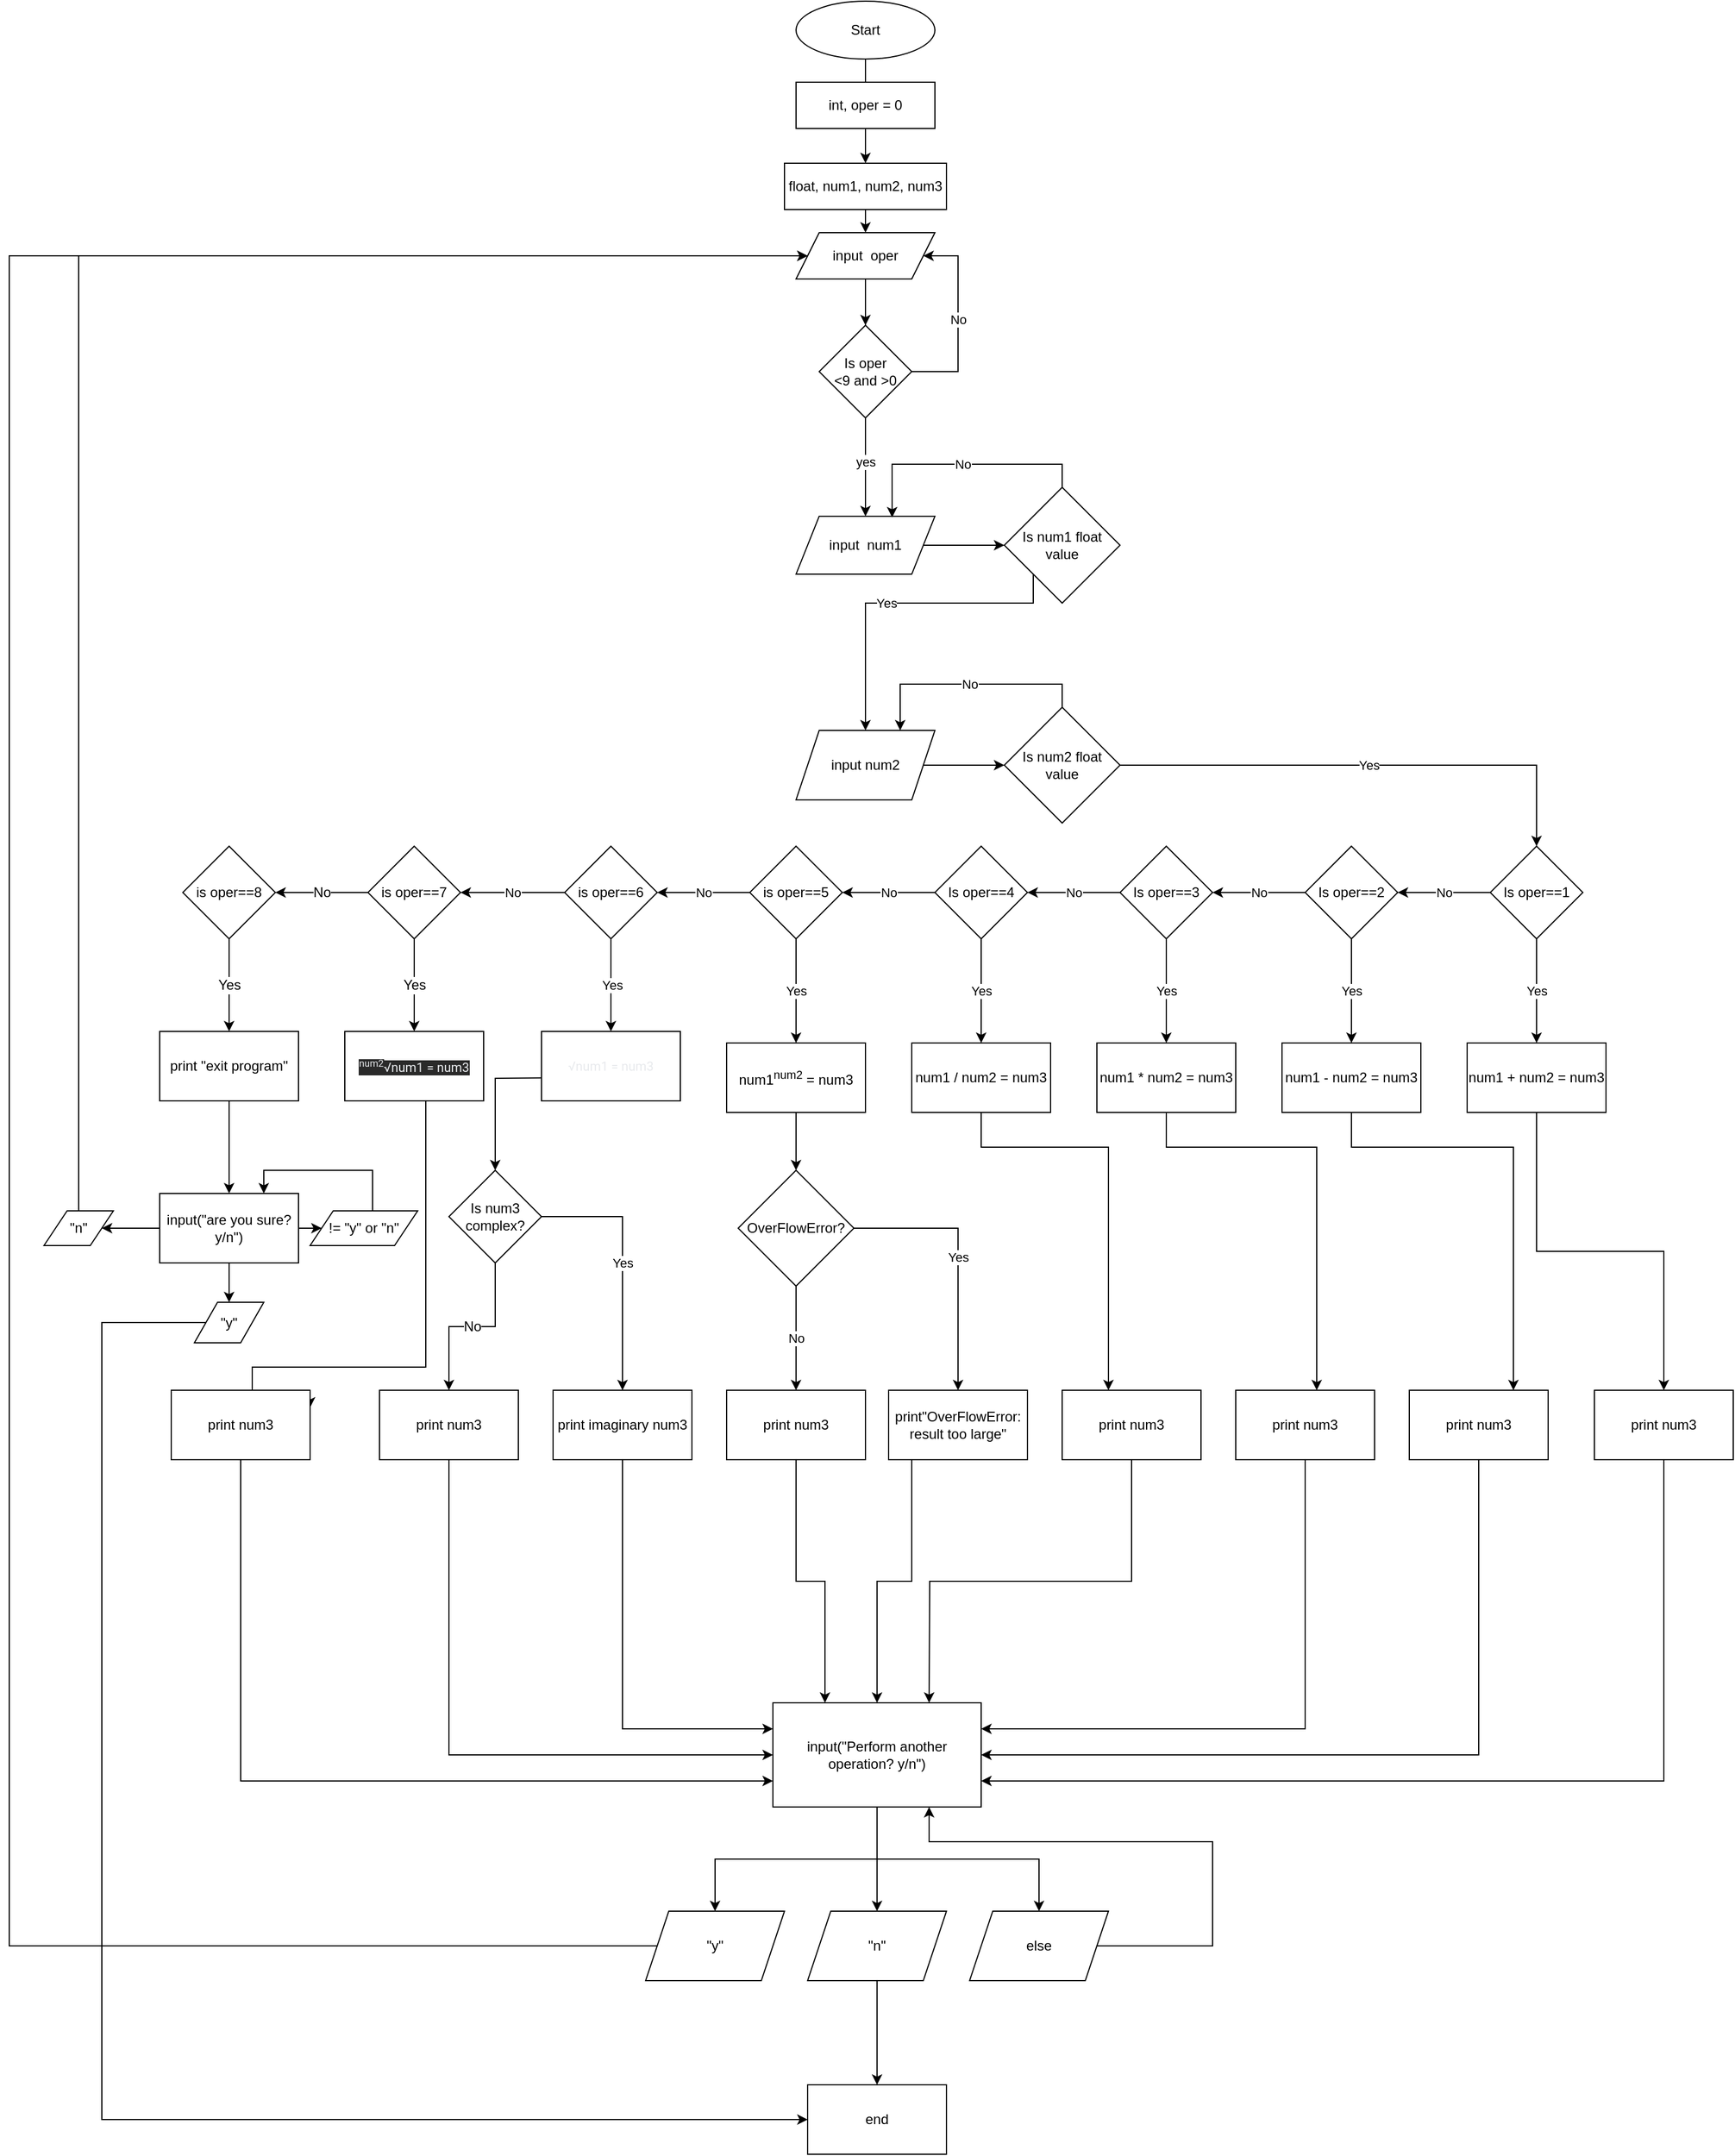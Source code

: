 <mxfile version="20.4.0" type="github">
  <diagram id="C5RBs43oDa-KdzZeNtuy" name="Page-1">
    <mxGraphModel dx="4382" dy="1985" grid="1" gridSize="10" guides="1" tooltips="1" connect="1" arrows="1" fold="1" page="1" pageScale="1" pageWidth="827" pageHeight="1169" math="0" shadow="0">
      <root>
        <mxCell id="WIyWlLk6GJQsqaUBKTNV-0" />
        <mxCell id="WIyWlLk6GJQsqaUBKTNV-1" parent="WIyWlLk6GJQsqaUBKTNV-0" />
        <mxCell id="-YOq-ZwgpyRppSrnesVt-1" value="Start" style="ellipse;whiteSpace=wrap;html=1;" vertex="1" parent="WIyWlLk6GJQsqaUBKTNV-1">
          <mxGeometry x="-70" y="10" width="120" height="50" as="geometry" />
        </mxCell>
        <mxCell id="-YOq-ZwgpyRppSrnesVt-4" value="float, num1, num2, num3" style="rounded=0;whiteSpace=wrap;html=1;" vertex="1" parent="WIyWlLk6GJQsqaUBKTNV-1">
          <mxGeometry x="-80" y="150" width="140" height="40" as="geometry" />
        </mxCell>
        <mxCell id="-YOq-ZwgpyRppSrnesVt-28" value="" style="edgeStyle=orthogonalEdgeStyle;rounded=0;orthogonalLoop=1;jettySize=auto;html=1;" edge="1" parent="WIyWlLk6GJQsqaUBKTNV-1" source="-YOq-ZwgpyRppSrnesVt-6" target="-YOq-ZwgpyRppSrnesVt-27">
          <mxGeometry relative="1" as="geometry" />
        </mxCell>
        <mxCell id="-YOq-ZwgpyRppSrnesVt-6" value="input&amp;nbsp; oper" style="shape=parallelogram;perimeter=parallelogramPerimeter;whiteSpace=wrap;html=1;fixedSize=1;fontFamily=Helvetica;fontSize=12;fontColor=default;align=center;strokeColor=default;fillColor=default;" vertex="1" parent="WIyWlLk6GJQsqaUBKTNV-1">
          <mxGeometry x="-70" y="210" width="120" height="40" as="geometry" />
        </mxCell>
        <mxCell id="-YOq-ZwgpyRppSrnesVt-7" value="" style="endArrow=classic;html=1;rounded=0;exitX=0.5;exitY=1;exitDx=0;exitDy=0;" edge="1" parent="WIyWlLk6GJQsqaUBKTNV-1" source="-YOq-ZwgpyRppSrnesVt-4" target="-YOq-ZwgpyRppSrnesVt-6">
          <mxGeometry width="50" height="50" relative="1" as="geometry">
            <mxPoint x="130" y="380" as="sourcePoint" />
            <mxPoint x="130" y="430" as="targetPoint" />
          </mxGeometry>
        </mxCell>
        <mxCell id="-YOq-ZwgpyRppSrnesVt-49" value="" style="edgeStyle=orthogonalEdgeStyle;rounded=0;orthogonalLoop=1;jettySize=auto;html=1;" edge="1" parent="WIyWlLk6GJQsqaUBKTNV-1" source="-YOq-ZwgpyRppSrnesVt-8" target="-YOq-ZwgpyRppSrnesVt-38">
          <mxGeometry relative="1" as="geometry" />
        </mxCell>
        <mxCell id="-YOq-ZwgpyRppSrnesVt-8" value="input&amp;nbsp; num1" style="shape=parallelogram;perimeter=parallelogramPerimeter;whiteSpace=wrap;html=1;fixedSize=1;fontFamily=Helvetica;fontSize=12;fontColor=default;align=center;strokeColor=default;fillColor=default;" vertex="1" parent="WIyWlLk6GJQsqaUBKTNV-1">
          <mxGeometry x="-70" y="455" width="120" height="50" as="geometry" />
        </mxCell>
        <mxCell id="-YOq-ZwgpyRppSrnesVt-9" value="yes" style="endArrow=classic;html=1;rounded=0;entryX=0.5;entryY=0;entryDx=0;entryDy=0;exitX=0.5;exitY=1;exitDx=0;exitDy=0;startArrow=none;" edge="1" parent="WIyWlLk6GJQsqaUBKTNV-1" source="-YOq-ZwgpyRppSrnesVt-27" target="-YOq-ZwgpyRppSrnesVt-8">
          <mxGeometry x="-0.111" width="50" height="50" relative="1" as="geometry">
            <mxPoint x="130" y="280" as="sourcePoint" />
            <mxPoint x="180" y="230" as="targetPoint" />
            <mxPoint as="offset" />
          </mxGeometry>
        </mxCell>
        <mxCell id="-YOq-ZwgpyRppSrnesVt-26" value="" style="edgeStyle=orthogonalEdgeStyle;rounded=0;orthogonalLoop=1;jettySize=auto;html=1;" edge="1" parent="WIyWlLk6GJQsqaUBKTNV-1" source="-YOq-ZwgpyRppSrnesVt-3" target="-YOq-ZwgpyRppSrnesVt-4">
          <mxGeometry relative="1" as="geometry" />
        </mxCell>
        <mxCell id="-YOq-ZwgpyRppSrnesVt-3" value="int, oper = 0" style="rounded=0;whiteSpace=wrap;html=1;" vertex="1" parent="WIyWlLk6GJQsqaUBKTNV-1">
          <mxGeometry x="-70" y="80" width="120" height="40" as="geometry" />
        </mxCell>
        <mxCell id="-YOq-ZwgpyRppSrnesVt-22" value="" style="endArrow=none;html=1;rounded=0;exitX=0.5;exitY=1;exitDx=0;exitDy=0;" edge="1" parent="WIyWlLk6GJQsqaUBKTNV-1" source="-YOq-ZwgpyRppSrnesVt-1" target="-YOq-ZwgpyRppSrnesVt-3">
          <mxGeometry width="50" height="50" relative="1" as="geometry">
            <mxPoint x="-10" y="-140" as="sourcePoint" />
            <mxPoint x="-10" y="210" as="targetPoint" />
          </mxGeometry>
        </mxCell>
        <mxCell id="-YOq-ZwgpyRppSrnesVt-29" value="No" style="edgeStyle=orthogonalEdgeStyle;rounded=0;orthogonalLoop=1;jettySize=auto;html=1;exitX=1;exitY=0.5;exitDx=0;exitDy=0;entryX=1;entryY=0.5;entryDx=0;entryDy=0;" edge="1" parent="WIyWlLk6GJQsqaUBKTNV-1" source="-YOq-ZwgpyRppSrnesVt-27" target="-YOq-ZwgpyRppSrnesVt-6">
          <mxGeometry relative="1" as="geometry">
            <mxPoint x="120" y="340" as="targetPoint" />
            <Array as="points">
              <mxPoint x="70" y="330" />
              <mxPoint x="70" y="230" />
            </Array>
          </mxGeometry>
        </mxCell>
        <mxCell id="-YOq-ZwgpyRppSrnesVt-27" value="Is oper&lt;br&gt;&amp;lt;9 and &amp;gt;0" style="rhombus;whiteSpace=wrap;html=1;rounded=0;" vertex="1" parent="WIyWlLk6GJQsqaUBKTNV-1">
          <mxGeometry x="-50" y="290" width="80" height="80" as="geometry" />
        </mxCell>
        <mxCell id="-YOq-ZwgpyRppSrnesVt-30" value="" style="endArrow=none;html=1;rounded=0;entryX=0.5;entryY=0;entryDx=0;entryDy=0;exitX=0.5;exitY=1;exitDx=0;exitDy=0;" edge="1" parent="WIyWlLk6GJQsqaUBKTNV-1" source="-YOq-ZwgpyRppSrnesVt-6" target="-YOq-ZwgpyRppSrnesVt-27">
          <mxGeometry width="50" height="50" relative="1" as="geometry">
            <mxPoint x="-10" y="320" as="sourcePoint" />
            <mxPoint x="-10" y="410" as="targetPoint" />
          </mxGeometry>
        </mxCell>
        <mxCell id="-YOq-ZwgpyRppSrnesVt-53" value="" style="edgeStyle=orthogonalEdgeStyle;rounded=0;orthogonalLoop=1;jettySize=auto;html=1;" edge="1" parent="WIyWlLk6GJQsqaUBKTNV-1" source="-YOq-ZwgpyRppSrnesVt-41" target="-YOq-ZwgpyRppSrnesVt-52">
          <mxGeometry relative="1" as="geometry" />
        </mxCell>
        <mxCell id="-YOq-ZwgpyRppSrnesVt-41" value="input num2" style="shape=parallelogram;perimeter=parallelogramPerimeter;whiteSpace=wrap;html=1;fixedSize=1;fontFamily=Helvetica;fontSize=12;fontColor=default;align=center;strokeColor=default;fillColor=default;" vertex="1" parent="WIyWlLk6GJQsqaUBKTNV-1">
          <mxGeometry x="-70" y="640" width="120" height="60" as="geometry" />
        </mxCell>
        <mxCell id="-YOq-ZwgpyRppSrnesVt-50" value="No" style="edgeStyle=orthogonalEdgeStyle;rounded=0;orthogonalLoop=1;jettySize=auto;html=1;exitX=0.5;exitY=0;exitDx=0;exitDy=0;entryX=0.692;entryY=0.02;entryDx=0;entryDy=0;entryPerimeter=0;" edge="1" parent="WIyWlLk6GJQsqaUBKTNV-1" source="-YOq-ZwgpyRppSrnesVt-38" target="-YOq-ZwgpyRppSrnesVt-8">
          <mxGeometry relative="1" as="geometry" />
        </mxCell>
        <mxCell id="-YOq-ZwgpyRppSrnesVt-51" value="Yes" style="edgeStyle=orthogonalEdgeStyle;rounded=0;orthogonalLoop=1;jettySize=auto;html=1;exitX=0;exitY=1;exitDx=0;exitDy=0;entryX=0.5;entryY=0;entryDx=0;entryDy=0;" edge="1" parent="WIyWlLk6GJQsqaUBKTNV-1" source="-YOq-ZwgpyRppSrnesVt-38" target="-YOq-ZwgpyRppSrnesVt-41">
          <mxGeometry x="0.091" relative="1" as="geometry">
            <Array as="points">
              <mxPoint x="135" y="530" />
              <mxPoint x="-10" y="530" />
            </Array>
            <mxPoint as="offset" />
          </mxGeometry>
        </mxCell>
        <mxCell id="-YOq-ZwgpyRppSrnesVt-38" value="Is num1 float&lt;br&gt;value" style="rhombus;whiteSpace=wrap;html=1;rounded=0;" vertex="1" parent="WIyWlLk6GJQsqaUBKTNV-1">
          <mxGeometry x="110" y="430" width="100" height="100" as="geometry" />
        </mxCell>
        <mxCell id="-YOq-ZwgpyRppSrnesVt-54" value="No" style="edgeStyle=orthogonalEdgeStyle;rounded=0;orthogonalLoop=1;jettySize=auto;html=1;exitX=0.5;exitY=0;exitDx=0;exitDy=0;entryX=0.75;entryY=0;entryDx=0;entryDy=0;" edge="1" parent="WIyWlLk6GJQsqaUBKTNV-1" source="-YOq-ZwgpyRppSrnesVt-52" target="-YOq-ZwgpyRppSrnesVt-41">
          <mxGeometry relative="1" as="geometry" />
        </mxCell>
        <mxCell id="-YOq-ZwgpyRppSrnesVt-59" value="Yes" style="edgeStyle=orthogonalEdgeStyle;rounded=0;orthogonalLoop=1;jettySize=auto;html=1;" edge="1" parent="WIyWlLk6GJQsqaUBKTNV-1" source="-YOq-ZwgpyRppSrnesVt-52" target="-YOq-ZwgpyRppSrnesVt-58">
          <mxGeometry relative="1" as="geometry" />
        </mxCell>
        <mxCell id="-YOq-ZwgpyRppSrnesVt-52" value="Is num2 float&lt;br&gt;value" style="rhombus;whiteSpace=wrap;html=1;rounded=0;" vertex="1" parent="WIyWlLk6GJQsqaUBKTNV-1">
          <mxGeometry x="110" y="620" width="100" height="100" as="geometry" />
        </mxCell>
        <mxCell id="-YOq-ZwgpyRppSrnesVt-61" value="Yes" style="edgeStyle=orthogonalEdgeStyle;rounded=0;orthogonalLoop=1;jettySize=auto;html=1;" edge="1" parent="WIyWlLk6GJQsqaUBKTNV-1" source="-YOq-ZwgpyRppSrnesVt-58" target="-YOq-ZwgpyRppSrnesVt-60">
          <mxGeometry relative="1" as="geometry" />
        </mxCell>
        <mxCell id="-YOq-ZwgpyRppSrnesVt-63" value="No" style="edgeStyle=orthogonalEdgeStyle;rounded=0;orthogonalLoop=1;jettySize=auto;html=1;" edge="1" parent="WIyWlLk6GJQsqaUBKTNV-1" source="-YOq-ZwgpyRppSrnesVt-58" target="-YOq-ZwgpyRppSrnesVt-62">
          <mxGeometry relative="1" as="geometry" />
        </mxCell>
        <mxCell id="-YOq-ZwgpyRppSrnesVt-58" value="Is oper==1" style="rhombus;whiteSpace=wrap;html=1;rounded=0;" vertex="1" parent="WIyWlLk6GJQsqaUBKTNV-1">
          <mxGeometry x="530" y="740" width="80" height="80" as="geometry" />
        </mxCell>
        <mxCell id="-YOq-ZwgpyRppSrnesVt-129" value="" style="edgeStyle=orthogonalEdgeStyle;rounded=0;orthogonalLoop=1;jettySize=auto;html=1;fontFamily=Helvetica;fontSize=12;fontColor=default;" edge="1" parent="WIyWlLk6GJQsqaUBKTNV-1" source="-YOq-ZwgpyRppSrnesVt-60" target="-YOq-ZwgpyRppSrnesVt-128">
          <mxGeometry relative="1" as="geometry" />
        </mxCell>
        <mxCell id="-YOq-ZwgpyRppSrnesVt-60" value="num1 + num2 = num3" style="whiteSpace=wrap;html=1;rounded=0;" vertex="1" parent="WIyWlLk6GJQsqaUBKTNV-1">
          <mxGeometry x="510" y="910" width="120" height="60" as="geometry" />
        </mxCell>
        <mxCell id="-YOq-ZwgpyRppSrnesVt-65" value="Yes" style="edgeStyle=orthogonalEdgeStyle;rounded=0;orthogonalLoop=1;jettySize=auto;html=1;" edge="1" parent="WIyWlLk6GJQsqaUBKTNV-1" source="-YOq-ZwgpyRppSrnesVt-62" target="-YOq-ZwgpyRppSrnesVt-64">
          <mxGeometry relative="1" as="geometry" />
        </mxCell>
        <mxCell id="-YOq-ZwgpyRppSrnesVt-67" value="No" style="edgeStyle=orthogonalEdgeStyle;rounded=0;orthogonalLoop=1;jettySize=auto;html=1;" edge="1" parent="WIyWlLk6GJQsqaUBKTNV-1" source="-YOq-ZwgpyRppSrnesVt-62" target="-YOq-ZwgpyRppSrnesVt-66">
          <mxGeometry relative="1" as="geometry" />
        </mxCell>
        <mxCell id="-YOq-ZwgpyRppSrnesVt-62" value="Is oper==2" style="rhombus;whiteSpace=wrap;html=1;rounded=0;" vertex="1" parent="WIyWlLk6GJQsqaUBKTNV-1">
          <mxGeometry x="370" y="740" width="80" height="80" as="geometry" />
        </mxCell>
        <mxCell id="-YOq-ZwgpyRppSrnesVt-125" value="" style="edgeStyle=orthogonalEdgeStyle;rounded=0;orthogonalLoop=1;jettySize=auto;html=1;fontFamily=Helvetica;fontSize=12;fontColor=default;exitX=0.75;exitY=1;exitDx=0;exitDy=0;" edge="1" parent="WIyWlLk6GJQsqaUBKTNV-1" source="-YOq-ZwgpyRppSrnesVt-64" target="-YOq-ZwgpyRppSrnesVt-124">
          <mxGeometry relative="1" as="geometry">
            <Array as="points">
              <mxPoint x="410" y="970" />
              <mxPoint x="410" y="1000" />
              <mxPoint x="550" y="1000" />
            </Array>
          </mxGeometry>
        </mxCell>
        <mxCell id="-YOq-ZwgpyRppSrnesVt-64" value="num1 - num2 = num3" style="whiteSpace=wrap;html=1;rounded=0;" vertex="1" parent="WIyWlLk6GJQsqaUBKTNV-1">
          <mxGeometry x="350" y="910" width="120" height="60" as="geometry" />
        </mxCell>
        <mxCell id="-YOq-ZwgpyRppSrnesVt-69" value="Yes" style="edgeStyle=orthogonalEdgeStyle;rounded=0;orthogonalLoop=1;jettySize=auto;html=1;" edge="1" parent="WIyWlLk6GJQsqaUBKTNV-1" source="-YOq-ZwgpyRppSrnesVt-66" target="-YOq-ZwgpyRppSrnesVt-68">
          <mxGeometry relative="1" as="geometry" />
        </mxCell>
        <mxCell id="-YOq-ZwgpyRppSrnesVt-71" value="No" style="edgeStyle=orthogonalEdgeStyle;rounded=0;orthogonalLoop=1;jettySize=auto;html=1;" edge="1" parent="WIyWlLk6GJQsqaUBKTNV-1" source="-YOq-ZwgpyRppSrnesVt-66" target="-YOq-ZwgpyRppSrnesVt-70">
          <mxGeometry relative="1" as="geometry" />
        </mxCell>
        <mxCell id="-YOq-ZwgpyRppSrnesVt-66" value="Is oper==3" style="rhombus;whiteSpace=wrap;html=1;rounded=0;" vertex="1" parent="WIyWlLk6GJQsqaUBKTNV-1">
          <mxGeometry x="210" y="740" width="80" height="80" as="geometry" />
        </mxCell>
        <mxCell id="-YOq-ZwgpyRppSrnesVt-123" value="" style="edgeStyle=orthogonalEdgeStyle;rounded=0;orthogonalLoop=1;jettySize=auto;html=1;fontFamily=Helvetica;fontSize=12;fontColor=default;" edge="1" parent="WIyWlLk6GJQsqaUBKTNV-1" source="-YOq-ZwgpyRppSrnesVt-68" target="-YOq-ZwgpyRppSrnesVt-122">
          <mxGeometry relative="1" as="geometry">
            <Array as="points">
              <mxPoint x="250" y="1000" />
              <mxPoint x="380" y="1000" />
            </Array>
          </mxGeometry>
        </mxCell>
        <mxCell id="-YOq-ZwgpyRppSrnesVt-68" value="num1 * num2 = num3" style="whiteSpace=wrap;html=1;rounded=0;" vertex="1" parent="WIyWlLk6GJQsqaUBKTNV-1">
          <mxGeometry x="190" y="910" width="120" height="60" as="geometry" />
        </mxCell>
        <mxCell id="-YOq-ZwgpyRppSrnesVt-73" value="Yes" style="edgeStyle=orthogonalEdgeStyle;rounded=0;orthogonalLoop=1;jettySize=auto;html=1;" edge="1" parent="WIyWlLk6GJQsqaUBKTNV-1" source="-YOq-ZwgpyRppSrnesVt-70" target="-YOq-ZwgpyRppSrnesVt-72">
          <mxGeometry relative="1" as="geometry" />
        </mxCell>
        <mxCell id="-YOq-ZwgpyRppSrnesVt-75" value="No" style="edgeStyle=orthogonalEdgeStyle;rounded=0;orthogonalLoop=1;jettySize=auto;html=1;" edge="1" parent="WIyWlLk6GJQsqaUBKTNV-1" source="-YOq-ZwgpyRppSrnesVt-70" target="-YOq-ZwgpyRppSrnesVt-74">
          <mxGeometry relative="1" as="geometry" />
        </mxCell>
        <mxCell id="-YOq-ZwgpyRppSrnesVt-70" value="Is oper==4" style="rhombus;whiteSpace=wrap;html=1;rounded=0;" vertex="1" parent="WIyWlLk6GJQsqaUBKTNV-1">
          <mxGeometry x="50" y="740" width="80" height="80" as="geometry" />
        </mxCell>
        <mxCell id="-YOq-ZwgpyRppSrnesVt-121" value="" style="edgeStyle=orthogonalEdgeStyle;rounded=0;orthogonalLoop=1;jettySize=auto;html=1;fontFamily=Helvetica;fontSize=12;fontColor=default;" edge="1" parent="WIyWlLk6GJQsqaUBKTNV-1" source="-YOq-ZwgpyRppSrnesVt-72" target="-YOq-ZwgpyRppSrnesVt-120">
          <mxGeometry relative="1" as="geometry">
            <Array as="points">
              <mxPoint x="90" y="1000" />
              <mxPoint x="200" y="1000" />
            </Array>
          </mxGeometry>
        </mxCell>
        <mxCell id="-YOq-ZwgpyRppSrnesVt-72" value="num1 / num2 = num3" style="whiteSpace=wrap;html=1;rounded=0;" vertex="1" parent="WIyWlLk6GJQsqaUBKTNV-1">
          <mxGeometry x="30" y="910" width="120" height="60" as="geometry" />
        </mxCell>
        <mxCell id="-YOq-ZwgpyRppSrnesVt-77" value="Yes" style="edgeStyle=orthogonalEdgeStyle;rounded=0;orthogonalLoop=1;jettySize=auto;html=1;" edge="1" parent="WIyWlLk6GJQsqaUBKTNV-1" source="-YOq-ZwgpyRppSrnesVt-74" target="-YOq-ZwgpyRppSrnesVt-76">
          <mxGeometry relative="1" as="geometry" />
        </mxCell>
        <mxCell id="-YOq-ZwgpyRppSrnesVt-85" value="No" style="edgeStyle=orthogonalEdgeStyle;rounded=0;orthogonalLoop=1;jettySize=auto;html=1;" edge="1" parent="WIyWlLk6GJQsqaUBKTNV-1" source="-YOq-ZwgpyRppSrnesVt-74" target="-YOq-ZwgpyRppSrnesVt-84">
          <mxGeometry relative="1" as="geometry" />
        </mxCell>
        <mxCell id="-YOq-ZwgpyRppSrnesVt-74" value="is oper==5" style="rhombus;whiteSpace=wrap;html=1;rounded=0;" vertex="1" parent="WIyWlLk6GJQsqaUBKTNV-1">
          <mxGeometry x="-110" y="740" width="80" height="80" as="geometry" />
        </mxCell>
        <mxCell id="-YOq-ZwgpyRppSrnesVt-79" value="" style="edgeStyle=orthogonalEdgeStyle;rounded=0;orthogonalLoop=1;jettySize=auto;html=1;" edge="1" parent="WIyWlLk6GJQsqaUBKTNV-1" source="-YOq-ZwgpyRppSrnesVt-76" target="-YOq-ZwgpyRppSrnesVt-78">
          <mxGeometry relative="1" as="geometry" />
        </mxCell>
        <mxCell id="-YOq-ZwgpyRppSrnesVt-76" value="num1&lt;sup&gt;num2&lt;/sup&gt; = num3" style="whiteSpace=wrap;html=1;rounded=0;" vertex="1" parent="WIyWlLk6GJQsqaUBKTNV-1">
          <mxGeometry x="-130" y="910" width="120" height="60" as="geometry" />
        </mxCell>
        <mxCell id="-YOq-ZwgpyRppSrnesVt-81" value="No" style="edgeStyle=orthogonalEdgeStyle;rounded=0;orthogonalLoop=1;jettySize=auto;html=1;" edge="1" parent="WIyWlLk6GJQsqaUBKTNV-1" source="-YOq-ZwgpyRppSrnesVt-78" target="-YOq-ZwgpyRppSrnesVt-80">
          <mxGeometry relative="1" as="geometry" />
        </mxCell>
        <mxCell id="-YOq-ZwgpyRppSrnesVt-83" value="Yes" style="edgeStyle=orthogonalEdgeStyle;rounded=0;orthogonalLoop=1;jettySize=auto;html=1;" edge="1" parent="WIyWlLk6GJQsqaUBKTNV-1" source="-YOq-ZwgpyRppSrnesVt-78" target="-YOq-ZwgpyRppSrnesVt-82">
          <mxGeometry relative="1" as="geometry" />
        </mxCell>
        <mxCell id="-YOq-ZwgpyRppSrnesVt-78" value="OverFlowError?" style="rhombus;whiteSpace=wrap;html=1;rounded=0;" vertex="1" parent="WIyWlLk6GJQsqaUBKTNV-1">
          <mxGeometry x="-120" y="1020" width="100" height="100" as="geometry" />
        </mxCell>
        <mxCell id="-YOq-ZwgpyRppSrnesVt-139" style="edgeStyle=orthogonalEdgeStyle;rounded=0;orthogonalLoop=1;jettySize=auto;html=1;exitX=0.5;exitY=1;exitDx=0;exitDy=0;entryX=0.25;entryY=0;entryDx=0;entryDy=0;fontFamily=Helvetica;fontSize=12;fontColor=default;" edge="1" parent="WIyWlLk6GJQsqaUBKTNV-1" source="-YOq-ZwgpyRppSrnesVt-80" target="-YOq-ZwgpyRppSrnesVt-119">
          <mxGeometry relative="1" as="geometry" />
        </mxCell>
        <mxCell id="-YOq-ZwgpyRppSrnesVt-80" value="print num3" style="whiteSpace=wrap;html=1;rounded=0;" vertex="1" parent="WIyWlLk6GJQsqaUBKTNV-1">
          <mxGeometry x="-130" y="1210" width="120" height="60" as="geometry" />
        </mxCell>
        <mxCell id="-YOq-ZwgpyRppSrnesVt-140" style="edgeStyle=orthogonalEdgeStyle;rounded=0;orthogonalLoop=1;jettySize=auto;html=1;exitX=0.5;exitY=1;exitDx=0;exitDy=0;entryX=0.5;entryY=0;entryDx=0;entryDy=0;fontFamily=Helvetica;fontSize=12;fontColor=default;" edge="1" parent="WIyWlLk6GJQsqaUBKTNV-1" source="-YOq-ZwgpyRppSrnesVt-82" target="-YOq-ZwgpyRppSrnesVt-119">
          <mxGeometry relative="1" as="geometry">
            <Array as="points">
              <mxPoint x="30" y="1270" />
              <mxPoint x="30" y="1375" />
              <mxPoint y="1375" />
            </Array>
          </mxGeometry>
        </mxCell>
        <mxCell id="-YOq-ZwgpyRppSrnesVt-82" value="print&quot;OverFlowError: result too large&quot;" style="whiteSpace=wrap;html=1;rounded=0;" vertex="1" parent="WIyWlLk6GJQsqaUBKTNV-1">
          <mxGeometry x="10" y="1210" width="120" height="60" as="geometry" />
        </mxCell>
        <mxCell id="-YOq-ZwgpyRppSrnesVt-87" value="Yes" style="edgeStyle=orthogonalEdgeStyle;rounded=0;orthogonalLoop=1;jettySize=auto;html=1;" edge="1" parent="WIyWlLk6GJQsqaUBKTNV-1" source="-YOq-ZwgpyRppSrnesVt-84">
          <mxGeometry relative="1" as="geometry">
            <mxPoint x="-230" y="900" as="targetPoint" />
          </mxGeometry>
        </mxCell>
        <mxCell id="-YOq-ZwgpyRppSrnesVt-97" value="No" style="edgeStyle=orthogonalEdgeStyle;rounded=0;orthogonalLoop=1;jettySize=auto;html=1;fontSize=11;" edge="1" parent="WIyWlLk6GJQsqaUBKTNV-1" source="-YOq-ZwgpyRppSrnesVt-84" target="-YOq-ZwgpyRppSrnesVt-96">
          <mxGeometry relative="1" as="geometry" />
        </mxCell>
        <mxCell id="-YOq-ZwgpyRppSrnesVt-84" value="is oper==6" style="rhombus;whiteSpace=wrap;html=1;rounded=0;" vertex="1" parent="WIyWlLk6GJQsqaUBKTNV-1">
          <mxGeometry x="-270" y="740" width="80" height="80" as="geometry" />
        </mxCell>
        <mxCell id="-YOq-ZwgpyRppSrnesVt-89" value="" style="edgeStyle=orthogonalEdgeStyle;rounded=0;orthogonalLoop=1;jettySize=auto;html=1;fontSize=12;" edge="1" parent="WIyWlLk6GJQsqaUBKTNV-1" target="-YOq-ZwgpyRppSrnesVt-88">
          <mxGeometry relative="1" as="geometry">
            <mxPoint x="-270" y="940" as="sourcePoint" />
          </mxGeometry>
        </mxCell>
        <mxCell id="-YOq-ZwgpyRppSrnesVt-91" value="No" style="edgeStyle=orthogonalEdgeStyle;rounded=0;orthogonalLoop=1;jettySize=auto;html=1;fontSize=12;" edge="1" parent="WIyWlLk6GJQsqaUBKTNV-1" source="-YOq-ZwgpyRppSrnesVt-88" target="-YOq-ZwgpyRppSrnesVt-90">
          <mxGeometry relative="1" as="geometry" />
        </mxCell>
        <mxCell id="-YOq-ZwgpyRppSrnesVt-93" value="Yes" style="edgeStyle=orthogonalEdgeStyle;rounded=0;orthogonalLoop=1;jettySize=auto;html=1;fontSize=11;" edge="1" parent="WIyWlLk6GJQsqaUBKTNV-1" source="-YOq-ZwgpyRppSrnesVt-88" target="-YOq-ZwgpyRppSrnesVt-92">
          <mxGeometry relative="1" as="geometry" />
        </mxCell>
        <mxCell id="-YOq-ZwgpyRppSrnesVt-88" value="Is num3 complex?" style="rhombus;whiteSpace=wrap;html=1;rounded=0;" vertex="1" parent="WIyWlLk6GJQsqaUBKTNV-1">
          <mxGeometry x="-370" y="1020" width="80" height="80" as="geometry" />
        </mxCell>
        <mxCell id="-YOq-ZwgpyRppSrnesVt-137" style="edgeStyle=orthogonalEdgeStyle;rounded=0;orthogonalLoop=1;jettySize=auto;html=1;exitX=0.5;exitY=1;exitDx=0;exitDy=0;entryX=0;entryY=0.5;entryDx=0;entryDy=0;fontFamily=Helvetica;fontSize=12;fontColor=default;" edge="1" parent="WIyWlLk6GJQsqaUBKTNV-1" source="-YOq-ZwgpyRppSrnesVt-90" target="-YOq-ZwgpyRppSrnesVt-119">
          <mxGeometry relative="1" as="geometry" />
        </mxCell>
        <mxCell id="-YOq-ZwgpyRppSrnesVt-90" value="print num3" style="whiteSpace=wrap;html=1;rounded=0;" vertex="1" parent="WIyWlLk6GJQsqaUBKTNV-1">
          <mxGeometry x="-430" y="1210" width="120" height="60" as="geometry" />
        </mxCell>
        <mxCell id="-YOq-ZwgpyRppSrnesVt-138" style="edgeStyle=orthogonalEdgeStyle;rounded=0;orthogonalLoop=1;jettySize=auto;html=1;exitX=0.5;exitY=1;exitDx=0;exitDy=0;entryX=0;entryY=0.25;entryDx=0;entryDy=0;fontFamily=Helvetica;fontSize=12;fontColor=default;" edge="1" parent="WIyWlLk6GJQsqaUBKTNV-1" source="-YOq-ZwgpyRppSrnesVt-92" target="-YOq-ZwgpyRppSrnesVt-119">
          <mxGeometry relative="1" as="geometry" />
        </mxCell>
        <mxCell id="-YOq-ZwgpyRppSrnesVt-92" value="print imaginary num3" style="whiteSpace=wrap;html=1;rounded=0;" vertex="1" parent="WIyWlLk6GJQsqaUBKTNV-1">
          <mxGeometry x="-280" y="1210" width="120" height="60" as="geometry" />
        </mxCell>
        <mxCell id="-YOq-ZwgpyRppSrnesVt-102" value="Yes" style="edgeStyle=orthogonalEdgeStyle;rounded=0;orthogonalLoop=1;jettySize=auto;html=1;fontFamily=Helvetica;fontSize=12;fontColor=default;" edge="1" parent="WIyWlLk6GJQsqaUBKTNV-1" source="-YOq-ZwgpyRppSrnesVt-96" target="-YOq-ZwgpyRppSrnesVt-101">
          <mxGeometry relative="1" as="geometry" />
        </mxCell>
        <mxCell id="-YOq-ZwgpyRppSrnesVt-104" value="No" style="edgeStyle=orthogonalEdgeStyle;rounded=0;orthogonalLoop=1;jettySize=auto;html=1;fontFamily=Helvetica;fontSize=12;fontColor=default;" edge="1" parent="WIyWlLk6GJQsqaUBKTNV-1" source="-YOq-ZwgpyRppSrnesVt-96" target="-YOq-ZwgpyRppSrnesVt-103">
          <mxGeometry relative="1" as="geometry" />
        </mxCell>
        <mxCell id="-YOq-ZwgpyRppSrnesVt-96" value="is oper==7" style="rhombus;whiteSpace=wrap;html=1;rounded=0;" vertex="1" parent="WIyWlLk6GJQsqaUBKTNV-1">
          <mxGeometry x="-440" y="740" width="80" height="80" as="geometry" />
        </mxCell>
        <mxCell id="-YOq-ZwgpyRppSrnesVt-98" value="&lt;span style=&quot;color: rgb(232, 234, 237); font-family: Roboto, arial, sans-serif; font-size: 11px; text-align: left;&quot;&gt;√num1 = num3&lt;/span&gt;" style="rounded=0;whiteSpace=wrap;html=1;strokeColor=default;fontFamily=Helvetica;fontSize=12;fontColor=default;fillColor=default;" vertex="1" parent="WIyWlLk6GJQsqaUBKTNV-1">
          <mxGeometry x="-290" y="900" width="120" height="60" as="geometry" />
        </mxCell>
        <mxCell id="-YOq-ZwgpyRppSrnesVt-132" style="edgeStyle=orthogonalEdgeStyle;rounded=0;orthogonalLoop=1;jettySize=auto;html=1;exitX=0.75;exitY=1;exitDx=0;exitDy=0;entryX=1;entryY=0.25;entryDx=0;entryDy=0;fontFamily=Helvetica;fontSize=12;fontColor=default;" edge="1" parent="WIyWlLk6GJQsqaUBKTNV-1" source="-YOq-ZwgpyRppSrnesVt-101" target="-YOq-ZwgpyRppSrnesVt-126">
          <mxGeometry relative="1" as="geometry">
            <Array as="points">
              <mxPoint x="-390" y="960" />
              <mxPoint x="-390" y="1190" />
              <mxPoint x="-540" y="1190" />
              <mxPoint x="-540" y="1213" />
            </Array>
          </mxGeometry>
        </mxCell>
        <mxCell id="-YOq-ZwgpyRppSrnesVt-101" value="&lt;span style=&quot;color: rgb(232, 234, 237); font-family: Roboto, arial, sans-serif; font-style: normal; font-variant-ligatures: normal; font-variant-caps: normal; font-weight: 400; letter-spacing: normal; orphans: 2; text-align: left; text-indent: 0px; text-transform: none; widows: 2; word-spacing: 0px; -webkit-text-stroke-width: 0px; background-color: rgb(42, 42, 42); text-decoration-thickness: initial; text-decoration-style: initial; text-decoration-color: initial; float: none; display: inline !important;&quot;&gt;&lt;font size=&quot;1&quot;&gt;&lt;sup&gt;num2&lt;/sup&gt;&lt;/font&gt;&lt;/span&gt;&lt;span style=&quot;color: rgb(232, 234, 237); font-family: Roboto, arial, sans-serif; font-size: 11px; font-style: normal; font-variant-ligatures: normal; font-variant-caps: normal; font-weight: 400; letter-spacing: normal; orphans: 2; text-align: left; text-indent: 0px; text-transform: none; widows: 2; word-spacing: 0px; -webkit-text-stroke-width: 0px; background-color: rgb(42, 42, 42); text-decoration-thickness: initial; text-decoration-style: initial; text-decoration-color: initial; float: none; display: inline !important;&quot;&gt;√num1 = num3&lt;/span&gt;&lt;br&gt;" style="whiteSpace=wrap;html=1;rounded=0;" vertex="1" parent="WIyWlLk6GJQsqaUBKTNV-1">
          <mxGeometry x="-460" y="900" width="120" height="60" as="geometry" />
        </mxCell>
        <mxCell id="-YOq-ZwgpyRppSrnesVt-106" value="Yes" style="edgeStyle=orthogonalEdgeStyle;rounded=0;orthogonalLoop=1;jettySize=auto;html=1;fontFamily=Helvetica;fontSize=12;fontColor=default;" edge="1" parent="WIyWlLk6GJQsqaUBKTNV-1" source="-YOq-ZwgpyRppSrnesVt-103" target="-YOq-ZwgpyRppSrnesVt-105">
          <mxGeometry relative="1" as="geometry" />
        </mxCell>
        <mxCell id="-YOq-ZwgpyRppSrnesVt-103" value="is oper==8" style="rhombus;whiteSpace=wrap;html=1;rounded=0;" vertex="1" parent="WIyWlLk6GJQsqaUBKTNV-1">
          <mxGeometry x="-600" y="740" width="80" height="80" as="geometry" />
        </mxCell>
        <mxCell id="-YOq-ZwgpyRppSrnesVt-108" value="" style="edgeStyle=orthogonalEdgeStyle;rounded=0;orthogonalLoop=1;jettySize=auto;html=1;fontFamily=Helvetica;fontSize=12;fontColor=default;" edge="1" parent="WIyWlLk6GJQsqaUBKTNV-1" source="-YOq-ZwgpyRppSrnesVt-105" target="-YOq-ZwgpyRppSrnesVt-107">
          <mxGeometry relative="1" as="geometry" />
        </mxCell>
        <mxCell id="-YOq-ZwgpyRppSrnesVt-105" value="print &quot;exit program&quot;" style="whiteSpace=wrap;html=1;rounded=0;" vertex="1" parent="WIyWlLk6GJQsqaUBKTNV-1">
          <mxGeometry x="-620" y="900" width="120" height="60" as="geometry" />
        </mxCell>
        <mxCell id="-YOq-ZwgpyRppSrnesVt-110" value="" style="edgeStyle=orthogonalEdgeStyle;rounded=0;orthogonalLoop=1;jettySize=auto;html=1;fontFamily=Helvetica;fontSize=12;fontColor=default;entryX=0;entryY=0.5;entryDx=0;entryDy=0;" edge="1" parent="WIyWlLk6GJQsqaUBKTNV-1" source="-YOq-ZwgpyRppSrnesVt-107" target="-YOq-ZwgpyRppSrnesVt-109">
          <mxGeometry relative="1" as="geometry" />
        </mxCell>
        <mxCell id="-YOq-ZwgpyRppSrnesVt-113" value="" style="edgeStyle=orthogonalEdgeStyle;rounded=0;orthogonalLoop=1;jettySize=auto;html=1;fontFamily=Helvetica;fontSize=12;fontColor=default;" edge="1" parent="WIyWlLk6GJQsqaUBKTNV-1" source="-YOq-ZwgpyRppSrnesVt-107" target="-YOq-ZwgpyRppSrnesVt-112">
          <mxGeometry relative="1" as="geometry" />
        </mxCell>
        <mxCell id="-YOq-ZwgpyRppSrnesVt-117" value="" style="edgeStyle=orthogonalEdgeStyle;rounded=0;orthogonalLoop=1;jettySize=auto;html=1;fontFamily=Helvetica;fontSize=12;fontColor=default;" edge="1" parent="WIyWlLk6GJQsqaUBKTNV-1" source="-YOq-ZwgpyRppSrnesVt-107" target="-YOq-ZwgpyRppSrnesVt-116">
          <mxGeometry relative="1" as="geometry" />
        </mxCell>
        <mxCell id="-YOq-ZwgpyRppSrnesVt-107" value="input(&quot;are you sure? y/n&quot;)" style="whiteSpace=wrap;html=1;rounded=0;" vertex="1" parent="WIyWlLk6GJQsqaUBKTNV-1">
          <mxGeometry x="-620" y="1040" width="120" height="60" as="geometry" />
        </mxCell>
        <mxCell id="-YOq-ZwgpyRppSrnesVt-111" style="edgeStyle=orthogonalEdgeStyle;rounded=0;orthogonalLoop=1;jettySize=auto;html=1;exitX=0.5;exitY=0;exitDx=0;exitDy=0;entryX=0.75;entryY=0;entryDx=0;entryDy=0;fontFamily=Helvetica;fontSize=12;fontColor=default;" edge="1" parent="WIyWlLk6GJQsqaUBKTNV-1" source="-YOq-ZwgpyRppSrnesVt-109" target="-YOq-ZwgpyRppSrnesVt-107">
          <mxGeometry relative="1" as="geometry">
            <Array as="points">
              <mxPoint x="-436" y="1020" />
              <mxPoint x="-530" y="1020" />
            </Array>
          </mxGeometry>
        </mxCell>
        <mxCell id="-YOq-ZwgpyRppSrnesVt-109" value="!= &quot;y&quot; or &quot;n&quot;" style="shape=parallelogram;perimeter=parallelogramPerimeter;whiteSpace=wrap;html=1;fixedSize=1;fontFamily=Helvetica;fontSize=12;fontColor=default;align=center;strokeColor=default;fillColor=default;" vertex="1" parent="WIyWlLk6GJQsqaUBKTNV-1">
          <mxGeometry x="-490" y="1055" width="93" height="30" as="geometry" />
        </mxCell>
        <mxCell id="-YOq-ZwgpyRppSrnesVt-118" style="edgeStyle=orthogonalEdgeStyle;rounded=0;orthogonalLoop=1;jettySize=auto;html=1;exitX=0.5;exitY=0;exitDx=0;exitDy=0;entryX=0;entryY=0.5;entryDx=0;entryDy=0;fontFamily=Helvetica;fontSize=12;fontColor=default;" edge="1" parent="WIyWlLk6GJQsqaUBKTNV-1" source="-YOq-ZwgpyRppSrnesVt-112" target="-YOq-ZwgpyRppSrnesVt-6">
          <mxGeometry relative="1" as="geometry">
            <Array as="points">
              <mxPoint x="-690" y="230" />
            </Array>
          </mxGeometry>
        </mxCell>
        <mxCell id="-YOq-ZwgpyRppSrnesVt-112" value="&quot;n&quot;" style="shape=parallelogram;perimeter=parallelogramPerimeter;whiteSpace=wrap;html=1;fixedSize=1;fontFamily=Helvetica;fontSize=12;fontColor=default;align=center;strokeColor=default;fillColor=default;" vertex="1" parent="WIyWlLk6GJQsqaUBKTNV-1">
          <mxGeometry x="-720" y="1055" width="60" height="30" as="geometry" />
        </mxCell>
        <mxCell id="-YOq-ZwgpyRppSrnesVt-153" style="edgeStyle=orthogonalEdgeStyle;rounded=0;orthogonalLoop=1;jettySize=auto;html=1;exitX=0;exitY=0.5;exitDx=0;exitDy=0;entryX=0;entryY=0.5;entryDx=0;entryDy=0;fontFamily=Helvetica;fontSize=12;fontColor=default;" edge="1" parent="WIyWlLk6GJQsqaUBKTNV-1" source="-YOq-ZwgpyRppSrnesVt-116" target="-YOq-ZwgpyRppSrnesVt-151">
          <mxGeometry relative="1" as="geometry">
            <Array as="points">
              <mxPoint x="-670" y="1152" />
              <mxPoint x="-670" y="1840" />
            </Array>
          </mxGeometry>
        </mxCell>
        <mxCell id="-YOq-ZwgpyRppSrnesVt-116" value="&quot;y&quot;" style="shape=parallelogram;perimeter=parallelogramPerimeter;whiteSpace=wrap;html=1;fixedSize=1;fontFamily=Helvetica;fontSize=12;fontColor=default;align=center;strokeColor=default;fillColor=default;" vertex="1" parent="WIyWlLk6GJQsqaUBKTNV-1">
          <mxGeometry x="-590" y="1134" width="60" height="35" as="geometry" />
        </mxCell>
        <mxCell id="-YOq-ZwgpyRppSrnesVt-147" value="" style="edgeStyle=orthogonalEdgeStyle;rounded=0;orthogonalLoop=1;jettySize=auto;html=1;fontFamily=Helvetica;fontSize=12;fontColor=default;" edge="1" parent="WIyWlLk6GJQsqaUBKTNV-1" source="-YOq-ZwgpyRppSrnesVt-119" target="-YOq-ZwgpyRppSrnesVt-146">
          <mxGeometry relative="1" as="geometry" />
        </mxCell>
        <mxCell id="-YOq-ZwgpyRppSrnesVt-150" style="edgeStyle=orthogonalEdgeStyle;rounded=0;orthogonalLoop=1;jettySize=auto;html=1;exitX=0.5;exitY=1;exitDx=0;exitDy=0;fontFamily=Helvetica;fontSize=12;fontColor=default;" edge="1" parent="WIyWlLk6GJQsqaUBKTNV-1" source="-YOq-ZwgpyRppSrnesVt-119" target="-YOq-ZwgpyRppSrnesVt-149">
          <mxGeometry relative="1" as="geometry" />
        </mxCell>
        <mxCell id="-YOq-ZwgpyRppSrnesVt-155" style="edgeStyle=orthogonalEdgeStyle;rounded=0;orthogonalLoop=1;jettySize=auto;html=1;exitX=0.5;exitY=1;exitDx=0;exitDy=0;fontFamily=Helvetica;fontSize=12;fontColor=default;" edge="1" parent="WIyWlLk6GJQsqaUBKTNV-1" source="-YOq-ZwgpyRppSrnesVt-119" target="-YOq-ZwgpyRppSrnesVt-154">
          <mxGeometry relative="1" as="geometry" />
        </mxCell>
        <mxCell id="-YOq-ZwgpyRppSrnesVt-119" value="input(&quot;Perform another operation? y/n&quot;)" style="rounded=0;whiteSpace=wrap;html=1;strokeColor=default;fontFamily=Helvetica;fontSize=12;fontColor=default;fillColor=default;" vertex="1" parent="WIyWlLk6GJQsqaUBKTNV-1">
          <mxGeometry x="-90" y="1480" width="180" height="90" as="geometry" />
        </mxCell>
        <mxCell id="-YOq-ZwgpyRppSrnesVt-142" style="edgeStyle=orthogonalEdgeStyle;rounded=0;orthogonalLoop=1;jettySize=auto;html=1;exitX=0.5;exitY=1;exitDx=0;exitDy=0;fontFamily=Helvetica;fontSize=12;fontColor=default;" edge="1" parent="WIyWlLk6GJQsqaUBKTNV-1" source="-YOq-ZwgpyRppSrnesVt-120">
          <mxGeometry relative="1" as="geometry">
            <mxPoint x="45" y="1480" as="targetPoint" />
          </mxGeometry>
        </mxCell>
        <mxCell id="-YOq-ZwgpyRppSrnesVt-120" value="print num3" style="whiteSpace=wrap;html=1;rounded=0;" vertex="1" parent="WIyWlLk6GJQsqaUBKTNV-1">
          <mxGeometry x="160" y="1210" width="120" height="60" as="geometry" />
        </mxCell>
        <mxCell id="-YOq-ZwgpyRppSrnesVt-143" style="edgeStyle=orthogonalEdgeStyle;rounded=0;orthogonalLoop=1;jettySize=auto;html=1;exitX=0.5;exitY=1;exitDx=0;exitDy=0;entryX=1;entryY=0.25;entryDx=0;entryDy=0;fontFamily=Helvetica;fontSize=12;fontColor=default;" edge="1" parent="WIyWlLk6GJQsqaUBKTNV-1" source="-YOq-ZwgpyRppSrnesVt-122" target="-YOq-ZwgpyRppSrnesVt-119">
          <mxGeometry relative="1" as="geometry" />
        </mxCell>
        <mxCell id="-YOq-ZwgpyRppSrnesVt-122" value="print num3" style="whiteSpace=wrap;html=1;rounded=0;" vertex="1" parent="WIyWlLk6GJQsqaUBKTNV-1">
          <mxGeometry x="310" y="1210" width="120" height="60" as="geometry" />
        </mxCell>
        <mxCell id="-YOq-ZwgpyRppSrnesVt-144" style="edgeStyle=orthogonalEdgeStyle;rounded=0;orthogonalLoop=1;jettySize=auto;html=1;exitX=0.5;exitY=1;exitDx=0;exitDy=0;entryX=1;entryY=0.5;entryDx=0;entryDy=0;fontFamily=Helvetica;fontSize=12;fontColor=default;" edge="1" parent="WIyWlLk6GJQsqaUBKTNV-1" source="-YOq-ZwgpyRppSrnesVt-124" target="-YOq-ZwgpyRppSrnesVt-119">
          <mxGeometry relative="1" as="geometry" />
        </mxCell>
        <mxCell id="-YOq-ZwgpyRppSrnesVt-124" value="print num3" style="whiteSpace=wrap;html=1;rounded=0;" vertex="1" parent="WIyWlLk6GJQsqaUBKTNV-1">
          <mxGeometry x="460" y="1210" width="120" height="60" as="geometry" />
        </mxCell>
        <mxCell id="-YOq-ZwgpyRppSrnesVt-136" style="edgeStyle=orthogonalEdgeStyle;rounded=0;orthogonalLoop=1;jettySize=auto;html=1;exitX=0.5;exitY=1;exitDx=0;exitDy=0;entryX=0;entryY=0.75;entryDx=0;entryDy=0;fontFamily=Helvetica;fontSize=12;fontColor=default;" edge="1" parent="WIyWlLk6GJQsqaUBKTNV-1" source="-YOq-ZwgpyRppSrnesVt-126" target="-YOq-ZwgpyRppSrnesVt-119">
          <mxGeometry relative="1" as="geometry" />
        </mxCell>
        <mxCell id="-YOq-ZwgpyRppSrnesVt-126" value="print num3" style="whiteSpace=wrap;html=1;rounded=0;" vertex="1" parent="WIyWlLk6GJQsqaUBKTNV-1">
          <mxGeometry x="-610" y="1210" width="120" height="60" as="geometry" />
        </mxCell>
        <mxCell id="-YOq-ZwgpyRppSrnesVt-145" style="edgeStyle=orthogonalEdgeStyle;rounded=0;orthogonalLoop=1;jettySize=auto;html=1;exitX=0.5;exitY=1;exitDx=0;exitDy=0;entryX=1;entryY=0.75;entryDx=0;entryDy=0;fontFamily=Helvetica;fontSize=12;fontColor=default;" edge="1" parent="WIyWlLk6GJQsqaUBKTNV-1" source="-YOq-ZwgpyRppSrnesVt-128" target="-YOq-ZwgpyRppSrnesVt-119">
          <mxGeometry relative="1" as="geometry" />
        </mxCell>
        <mxCell id="-YOq-ZwgpyRppSrnesVt-128" value="print num3" style="whiteSpace=wrap;html=1;rounded=0;" vertex="1" parent="WIyWlLk6GJQsqaUBKTNV-1">
          <mxGeometry x="620" y="1210" width="120" height="60" as="geometry" />
        </mxCell>
        <mxCell id="-YOq-ZwgpyRppSrnesVt-148" style="edgeStyle=orthogonalEdgeStyle;rounded=0;orthogonalLoop=1;jettySize=auto;html=1;exitX=0;exitY=0.5;exitDx=0;exitDy=0;fontFamily=Helvetica;fontSize=12;fontColor=default;entryX=0;entryY=0.5;entryDx=0;entryDy=0;" edge="1" parent="WIyWlLk6GJQsqaUBKTNV-1" source="-YOq-ZwgpyRppSrnesVt-146" target="-YOq-ZwgpyRppSrnesVt-6">
          <mxGeometry relative="1" as="geometry">
            <mxPoint x="-70" y="230" as="targetPoint" />
            <Array as="points">
              <mxPoint x="-750" y="1690" />
              <mxPoint x="-750" y="230" />
            </Array>
          </mxGeometry>
        </mxCell>
        <mxCell id="-YOq-ZwgpyRppSrnesVt-146" value="&quot;y&quot;" style="shape=parallelogram;perimeter=parallelogramPerimeter;whiteSpace=wrap;html=1;fixedSize=1;fontFamily=Helvetica;fontSize=12;fontColor=default;align=center;strokeColor=default;fillColor=default;" vertex="1" parent="WIyWlLk6GJQsqaUBKTNV-1">
          <mxGeometry x="-200" y="1660" width="120" height="60" as="geometry" />
        </mxCell>
        <mxCell id="-YOq-ZwgpyRppSrnesVt-152" style="edgeStyle=orthogonalEdgeStyle;rounded=0;orthogonalLoop=1;jettySize=auto;html=1;exitX=0.5;exitY=1;exitDx=0;exitDy=0;entryX=0.5;entryY=0;entryDx=0;entryDy=0;fontFamily=Helvetica;fontSize=12;fontColor=default;" edge="1" parent="WIyWlLk6GJQsqaUBKTNV-1" source="-YOq-ZwgpyRppSrnesVt-149" target="-YOq-ZwgpyRppSrnesVt-151">
          <mxGeometry relative="1" as="geometry" />
        </mxCell>
        <mxCell id="-YOq-ZwgpyRppSrnesVt-149" value="&quot;n&quot;" style="shape=parallelogram;perimeter=parallelogramPerimeter;whiteSpace=wrap;html=1;fixedSize=1;fontFamily=Helvetica;fontSize=12;fontColor=default;align=center;strokeColor=default;fillColor=default;" vertex="1" parent="WIyWlLk6GJQsqaUBKTNV-1">
          <mxGeometry x="-60" y="1660" width="120" height="60" as="geometry" />
        </mxCell>
        <mxCell id="-YOq-ZwgpyRppSrnesVt-151" value="end" style="rounded=0;whiteSpace=wrap;html=1;strokeColor=default;fontFamily=Helvetica;fontSize=12;fontColor=default;fillColor=default;" vertex="1" parent="WIyWlLk6GJQsqaUBKTNV-1">
          <mxGeometry x="-60" y="1810" width="120" height="60" as="geometry" />
        </mxCell>
        <mxCell id="-YOq-ZwgpyRppSrnesVt-156" style="edgeStyle=orthogonalEdgeStyle;rounded=0;orthogonalLoop=1;jettySize=auto;html=1;exitX=1;exitY=0.5;exitDx=0;exitDy=0;entryX=0.75;entryY=1;entryDx=0;entryDy=0;fontFamily=Helvetica;fontSize=12;fontColor=default;" edge="1" parent="WIyWlLk6GJQsqaUBKTNV-1" source="-YOq-ZwgpyRppSrnesVt-154" target="-YOq-ZwgpyRppSrnesVt-119">
          <mxGeometry relative="1" as="geometry">
            <Array as="points">
              <mxPoint x="290" y="1690" />
              <mxPoint x="290" y="1600" />
              <mxPoint x="45" y="1600" />
            </Array>
          </mxGeometry>
        </mxCell>
        <mxCell id="-YOq-ZwgpyRppSrnesVt-154" value="else" style="shape=parallelogram;perimeter=parallelogramPerimeter;whiteSpace=wrap;html=1;fixedSize=1;fontFamily=Helvetica;fontSize=12;fontColor=default;align=center;strokeColor=default;fillColor=default;" vertex="1" parent="WIyWlLk6GJQsqaUBKTNV-1">
          <mxGeometry x="80" y="1660" width="120" height="60" as="geometry" />
        </mxCell>
      </root>
    </mxGraphModel>
  </diagram>
</mxfile>
